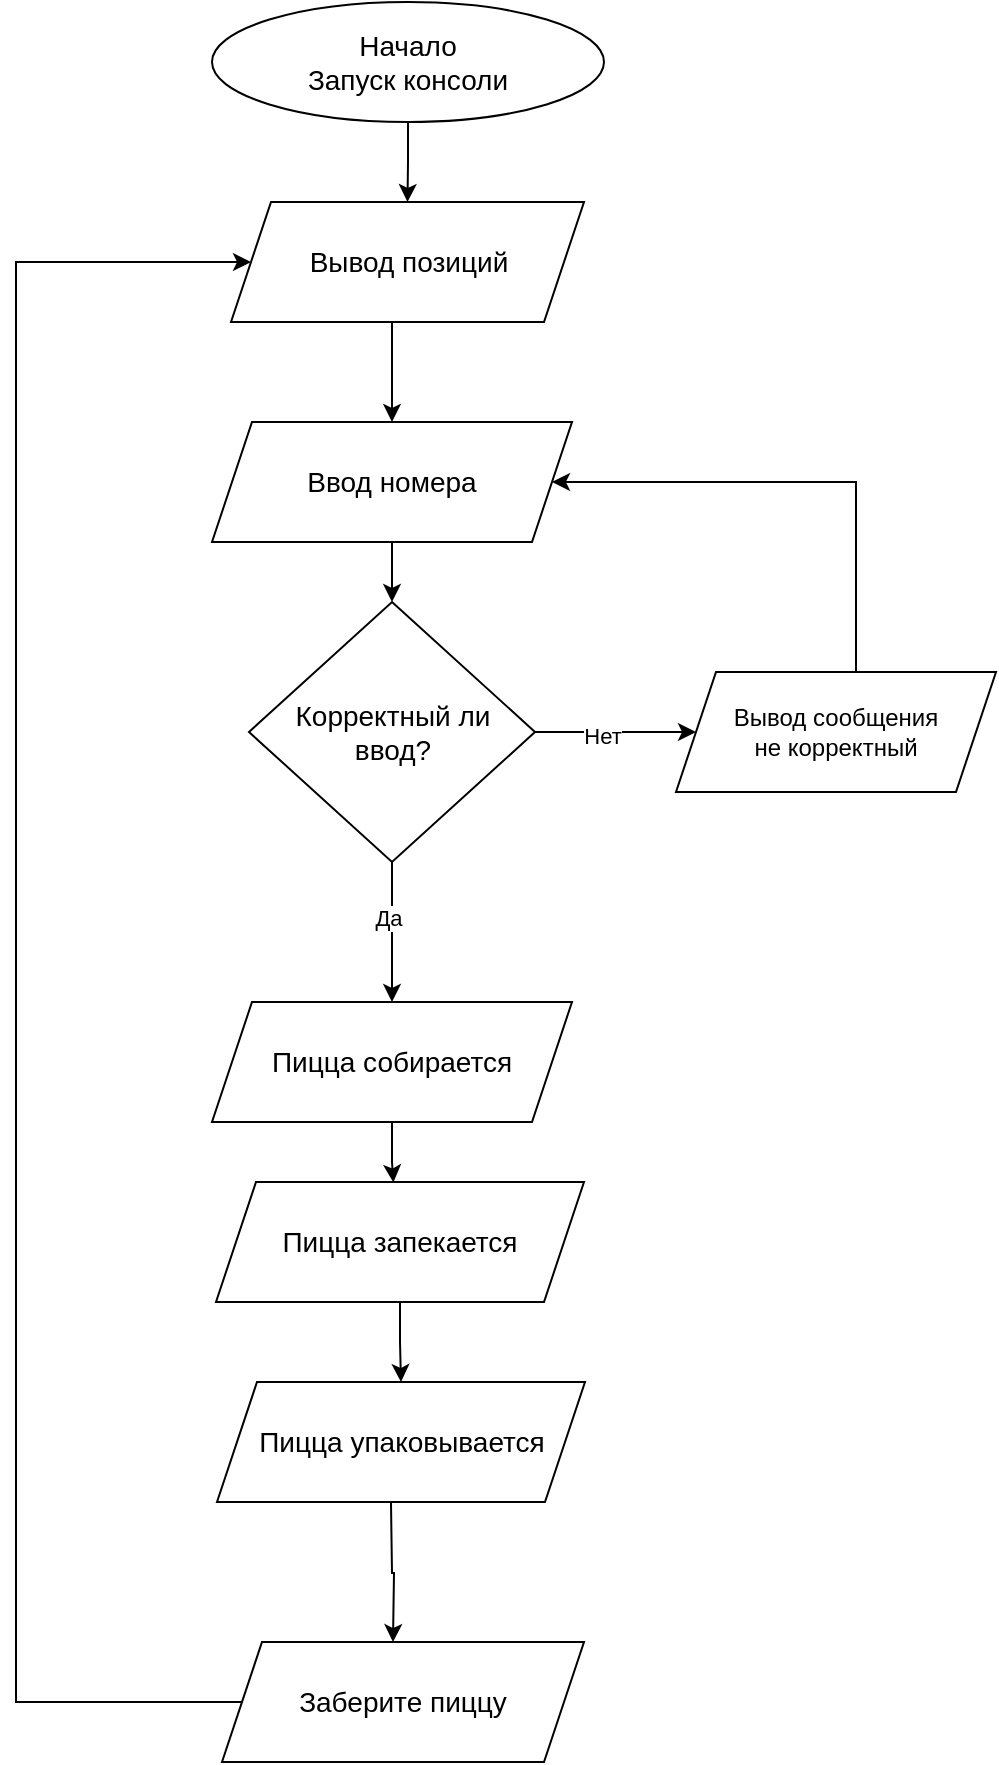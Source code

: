 <mxfile version="25.0.1">
  <diagram name="Страница — 1" id="5988pnU586D4e38y2khB">
    <mxGraphModel dx="1615" dy="872" grid="1" gridSize="10" guides="1" tooltips="1" connect="1" arrows="1" fold="1" page="1" pageScale="1" pageWidth="827" pageHeight="1169" math="0" shadow="0">
      <root>
        <mxCell id="0" />
        <mxCell id="1" parent="0" />
        <mxCell id="gg5_r9_ZKBa3pd0S8F4e-27" style="edgeStyle=orthogonalEdgeStyle;rounded=0;orthogonalLoop=1;jettySize=auto;html=1;entryX=0.5;entryY=0;entryDx=0;entryDy=0;" edge="1" parent="1" source="gg5_r9_ZKBa3pd0S8F4e-1" target="gg5_r9_ZKBa3pd0S8F4e-2">
          <mxGeometry relative="1" as="geometry" />
        </mxCell>
        <mxCell id="gg5_r9_ZKBa3pd0S8F4e-1" value="&lt;font style=&quot;font-size: 14px;&quot;&gt;Начало&lt;/font&gt;&lt;div&gt;&lt;font style=&quot;font-size: 14px;&quot;&gt;Запуск консоли&lt;/font&gt;&lt;/div&gt;" style="ellipse;whiteSpace=wrap;html=1;" vertex="1" parent="1">
          <mxGeometry x="318" y="100" width="196" height="60" as="geometry" />
        </mxCell>
        <mxCell id="gg5_r9_ZKBa3pd0S8F4e-6" style="edgeStyle=orthogonalEdgeStyle;rounded=0;orthogonalLoop=1;jettySize=auto;html=1;exitX=0.5;exitY=1;exitDx=0;exitDy=0;entryX=0.5;entryY=0;entryDx=0;entryDy=0;" edge="1" parent="1" source="gg5_r9_ZKBa3pd0S8F4e-2" target="gg5_r9_ZKBa3pd0S8F4e-4">
          <mxGeometry relative="1" as="geometry">
            <Array as="points">
              <mxPoint x="408" y="260" />
            </Array>
          </mxGeometry>
        </mxCell>
        <mxCell id="gg5_r9_ZKBa3pd0S8F4e-2" value="&lt;font style=&quot;font-size: 14px;&quot;&gt;Вывод позиций&lt;/font&gt;" style="shape=parallelogram;perimeter=parallelogramPerimeter;whiteSpace=wrap;html=1;fixedSize=1;" vertex="1" parent="1">
          <mxGeometry x="327.5" y="200" width="176.5" height="60" as="geometry" />
        </mxCell>
        <mxCell id="gg5_r9_ZKBa3pd0S8F4e-14" style="edgeStyle=orthogonalEdgeStyle;rounded=0;orthogonalLoop=1;jettySize=auto;html=1;exitX=0.5;exitY=1;exitDx=0;exitDy=0;entryX=0.5;entryY=0;entryDx=0;entryDy=0;" edge="1" parent="1" source="gg5_r9_ZKBa3pd0S8F4e-20" target="gg5_r9_ZKBa3pd0S8F4e-7">
          <mxGeometry relative="1" as="geometry" />
        </mxCell>
        <mxCell id="gg5_r9_ZKBa3pd0S8F4e-28" value="Да" style="edgeLabel;html=1;align=center;verticalAlign=middle;resizable=0;points=[];" vertex="1" connectable="0" parent="gg5_r9_ZKBa3pd0S8F4e-14">
          <mxGeometry x="-0.209" y="-2" relative="1" as="geometry">
            <mxPoint as="offset" />
          </mxGeometry>
        </mxCell>
        <mxCell id="gg5_r9_ZKBa3pd0S8F4e-4" value="&lt;font style=&quot;font-size: 14px;&quot;&gt;Ввод номера&lt;/font&gt;" style="shape=parallelogram;perimeter=parallelogramPerimeter;whiteSpace=wrap;html=1;fixedSize=1;" vertex="1" parent="1">
          <mxGeometry x="318" y="310" width="180" height="60" as="geometry" />
        </mxCell>
        <mxCell id="gg5_r9_ZKBa3pd0S8F4e-7" value="&lt;font style=&quot;font-size: 14px;&quot;&gt;Пицца собирается&lt;/font&gt;" style="shape=parallelogram;perimeter=parallelogramPerimeter;whiteSpace=wrap;html=1;fixedSize=1;" vertex="1" parent="1">
          <mxGeometry x="318" y="600" width="180" height="60" as="geometry" />
        </mxCell>
        <mxCell id="gg5_r9_ZKBa3pd0S8F4e-16" style="edgeStyle=orthogonalEdgeStyle;rounded=0;orthogonalLoop=1;jettySize=auto;html=1;exitX=0.5;exitY=1;exitDx=0;exitDy=0;entryX=0.5;entryY=0;entryDx=0;entryDy=0;" edge="1" parent="1" source="gg5_r9_ZKBa3pd0S8F4e-10" target="gg5_r9_ZKBa3pd0S8F4e-11">
          <mxGeometry relative="1" as="geometry" />
        </mxCell>
        <mxCell id="gg5_r9_ZKBa3pd0S8F4e-10" value="&lt;font style=&quot;font-size: 14px;&quot;&gt;Пицца запекается&lt;/font&gt;" style="shape=parallelogram;perimeter=parallelogramPerimeter;whiteSpace=wrap;html=1;fixedSize=1;" vertex="1" parent="1">
          <mxGeometry x="320" y="690" width="184" height="60" as="geometry" />
        </mxCell>
        <mxCell id="gg5_r9_ZKBa3pd0S8F4e-17" style="edgeStyle=orthogonalEdgeStyle;rounded=0;orthogonalLoop=1;jettySize=auto;html=1;exitX=0.5;exitY=1;exitDx=0;exitDy=0;entryX=0.5;entryY=0;entryDx=0;entryDy=0;" edge="1" parent="1">
          <mxGeometry relative="1" as="geometry">
            <mxPoint x="407.49" y="850" as="sourcePoint" />
            <mxPoint x="408.49" y="920" as="targetPoint" />
          </mxGeometry>
        </mxCell>
        <mxCell id="gg5_r9_ZKBa3pd0S8F4e-11" value="&lt;font style=&quot;font-size: 14px;&quot;&gt;Пицца упаковывается&lt;/font&gt;" style="shape=parallelogram;perimeter=parallelogramPerimeter;whiteSpace=wrap;html=1;fixedSize=1;" vertex="1" parent="1">
          <mxGeometry x="320.5" y="790" width="184" height="60" as="geometry" />
        </mxCell>
        <mxCell id="gg5_r9_ZKBa3pd0S8F4e-19" style="edgeStyle=orthogonalEdgeStyle;rounded=0;orthogonalLoop=1;jettySize=auto;html=1;entryX=0;entryY=0.5;entryDx=0;entryDy=0;" edge="1" parent="1" source="gg5_r9_ZKBa3pd0S8F4e-12" target="gg5_r9_ZKBa3pd0S8F4e-2">
          <mxGeometry relative="1" as="geometry">
            <Array as="points">
              <mxPoint x="220" y="950" />
              <mxPoint x="220" y="230" />
            </Array>
          </mxGeometry>
        </mxCell>
        <mxCell id="gg5_r9_ZKBa3pd0S8F4e-12" value="&lt;font style=&quot;font-size: 14px;&quot;&gt;Заберите пиццу&lt;/font&gt;" style="shape=parallelogram;perimeter=parallelogramPerimeter;whiteSpace=wrap;html=1;fixedSize=1;" vertex="1" parent="1">
          <mxGeometry x="323" y="920" width="181" height="60" as="geometry" />
        </mxCell>
        <mxCell id="gg5_r9_ZKBa3pd0S8F4e-24" value="" style="edgeStyle=orthogonalEdgeStyle;rounded=0;orthogonalLoop=1;jettySize=auto;html=1;exitX=0.5;exitY=1;exitDx=0;exitDy=0;entryX=0.5;entryY=0;entryDx=0;entryDy=0;" edge="1" parent="1" source="gg5_r9_ZKBa3pd0S8F4e-4" target="gg5_r9_ZKBa3pd0S8F4e-20">
          <mxGeometry relative="1" as="geometry">
            <mxPoint x="417" y="360" as="sourcePoint" />
            <mxPoint x="411" y="490" as="targetPoint" />
          </mxGeometry>
        </mxCell>
        <mxCell id="gg5_r9_ZKBa3pd0S8F4e-32" style="edgeStyle=orthogonalEdgeStyle;rounded=0;orthogonalLoop=1;jettySize=auto;html=1;entryX=0;entryY=0.5;entryDx=0;entryDy=0;" edge="1" parent="1" source="gg5_r9_ZKBa3pd0S8F4e-20" target="gg5_r9_ZKBa3pd0S8F4e-31">
          <mxGeometry relative="1" as="geometry" />
        </mxCell>
        <mxCell id="gg5_r9_ZKBa3pd0S8F4e-34" value="Нет" style="edgeLabel;html=1;align=center;verticalAlign=middle;resizable=0;points=[];" vertex="1" connectable="0" parent="gg5_r9_ZKBa3pd0S8F4e-32">
          <mxGeometry x="-0.179" y="-2" relative="1" as="geometry">
            <mxPoint as="offset" />
          </mxGeometry>
        </mxCell>
        <mxCell id="gg5_r9_ZKBa3pd0S8F4e-20" value="&lt;font style=&quot;font-size: 14px;&quot;&gt;Корректный ли&lt;/font&gt;&lt;div&gt;&lt;font style=&quot;font-size: 14px;&quot;&gt;ввод?&lt;/font&gt;&lt;/div&gt;" style="rhombus;whiteSpace=wrap;html=1;" vertex="1" parent="1">
          <mxGeometry x="336.5" y="400" width="143" height="130" as="geometry" />
        </mxCell>
        <mxCell id="gg5_r9_ZKBa3pd0S8F4e-25" style="edgeStyle=orthogonalEdgeStyle;rounded=0;orthogonalLoop=1;jettySize=auto;html=1;entryX=0.482;entryY=0.004;entryDx=0;entryDy=0;entryPerimeter=0;" edge="1" parent="1" source="gg5_r9_ZKBa3pd0S8F4e-7" target="gg5_r9_ZKBa3pd0S8F4e-10">
          <mxGeometry relative="1" as="geometry" />
        </mxCell>
        <mxCell id="gg5_r9_ZKBa3pd0S8F4e-33" style="edgeStyle=orthogonalEdgeStyle;rounded=0;orthogonalLoop=1;jettySize=auto;html=1;entryX=1;entryY=0.5;entryDx=0;entryDy=0;" edge="1" parent="1" source="gg5_r9_ZKBa3pd0S8F4e-31" target="gg5_r9_ZKBa3pd0S8F4e-4">
          <mxGeometry relative="1" as="geometry">
            <mxPoint x="630" y="350" as="targetPoint" />
            <Array as="points">
              <mxPoint x="640" y="340" />
            </Array>
          </mxGeometry>
        </mxCell>
        <mxCell id="gg5_r9_ZKBa3pd0S8F4e-31" value="Вывод сообщения&lt;div&gt;не корректный&lt;/div&gt;" style="shape=parallelogram;perimeter=parallelogramPerimeter;whiteSpace=wrap;html=1;fixedSize=1;" vertex="1" parent="1">
          <mxGeometry x="550" y="435" width="160" height="60" as="geometry" />
        </mxCell>
      </root>
    </mxGraphModel>
  </diagram>
</mxfile>
